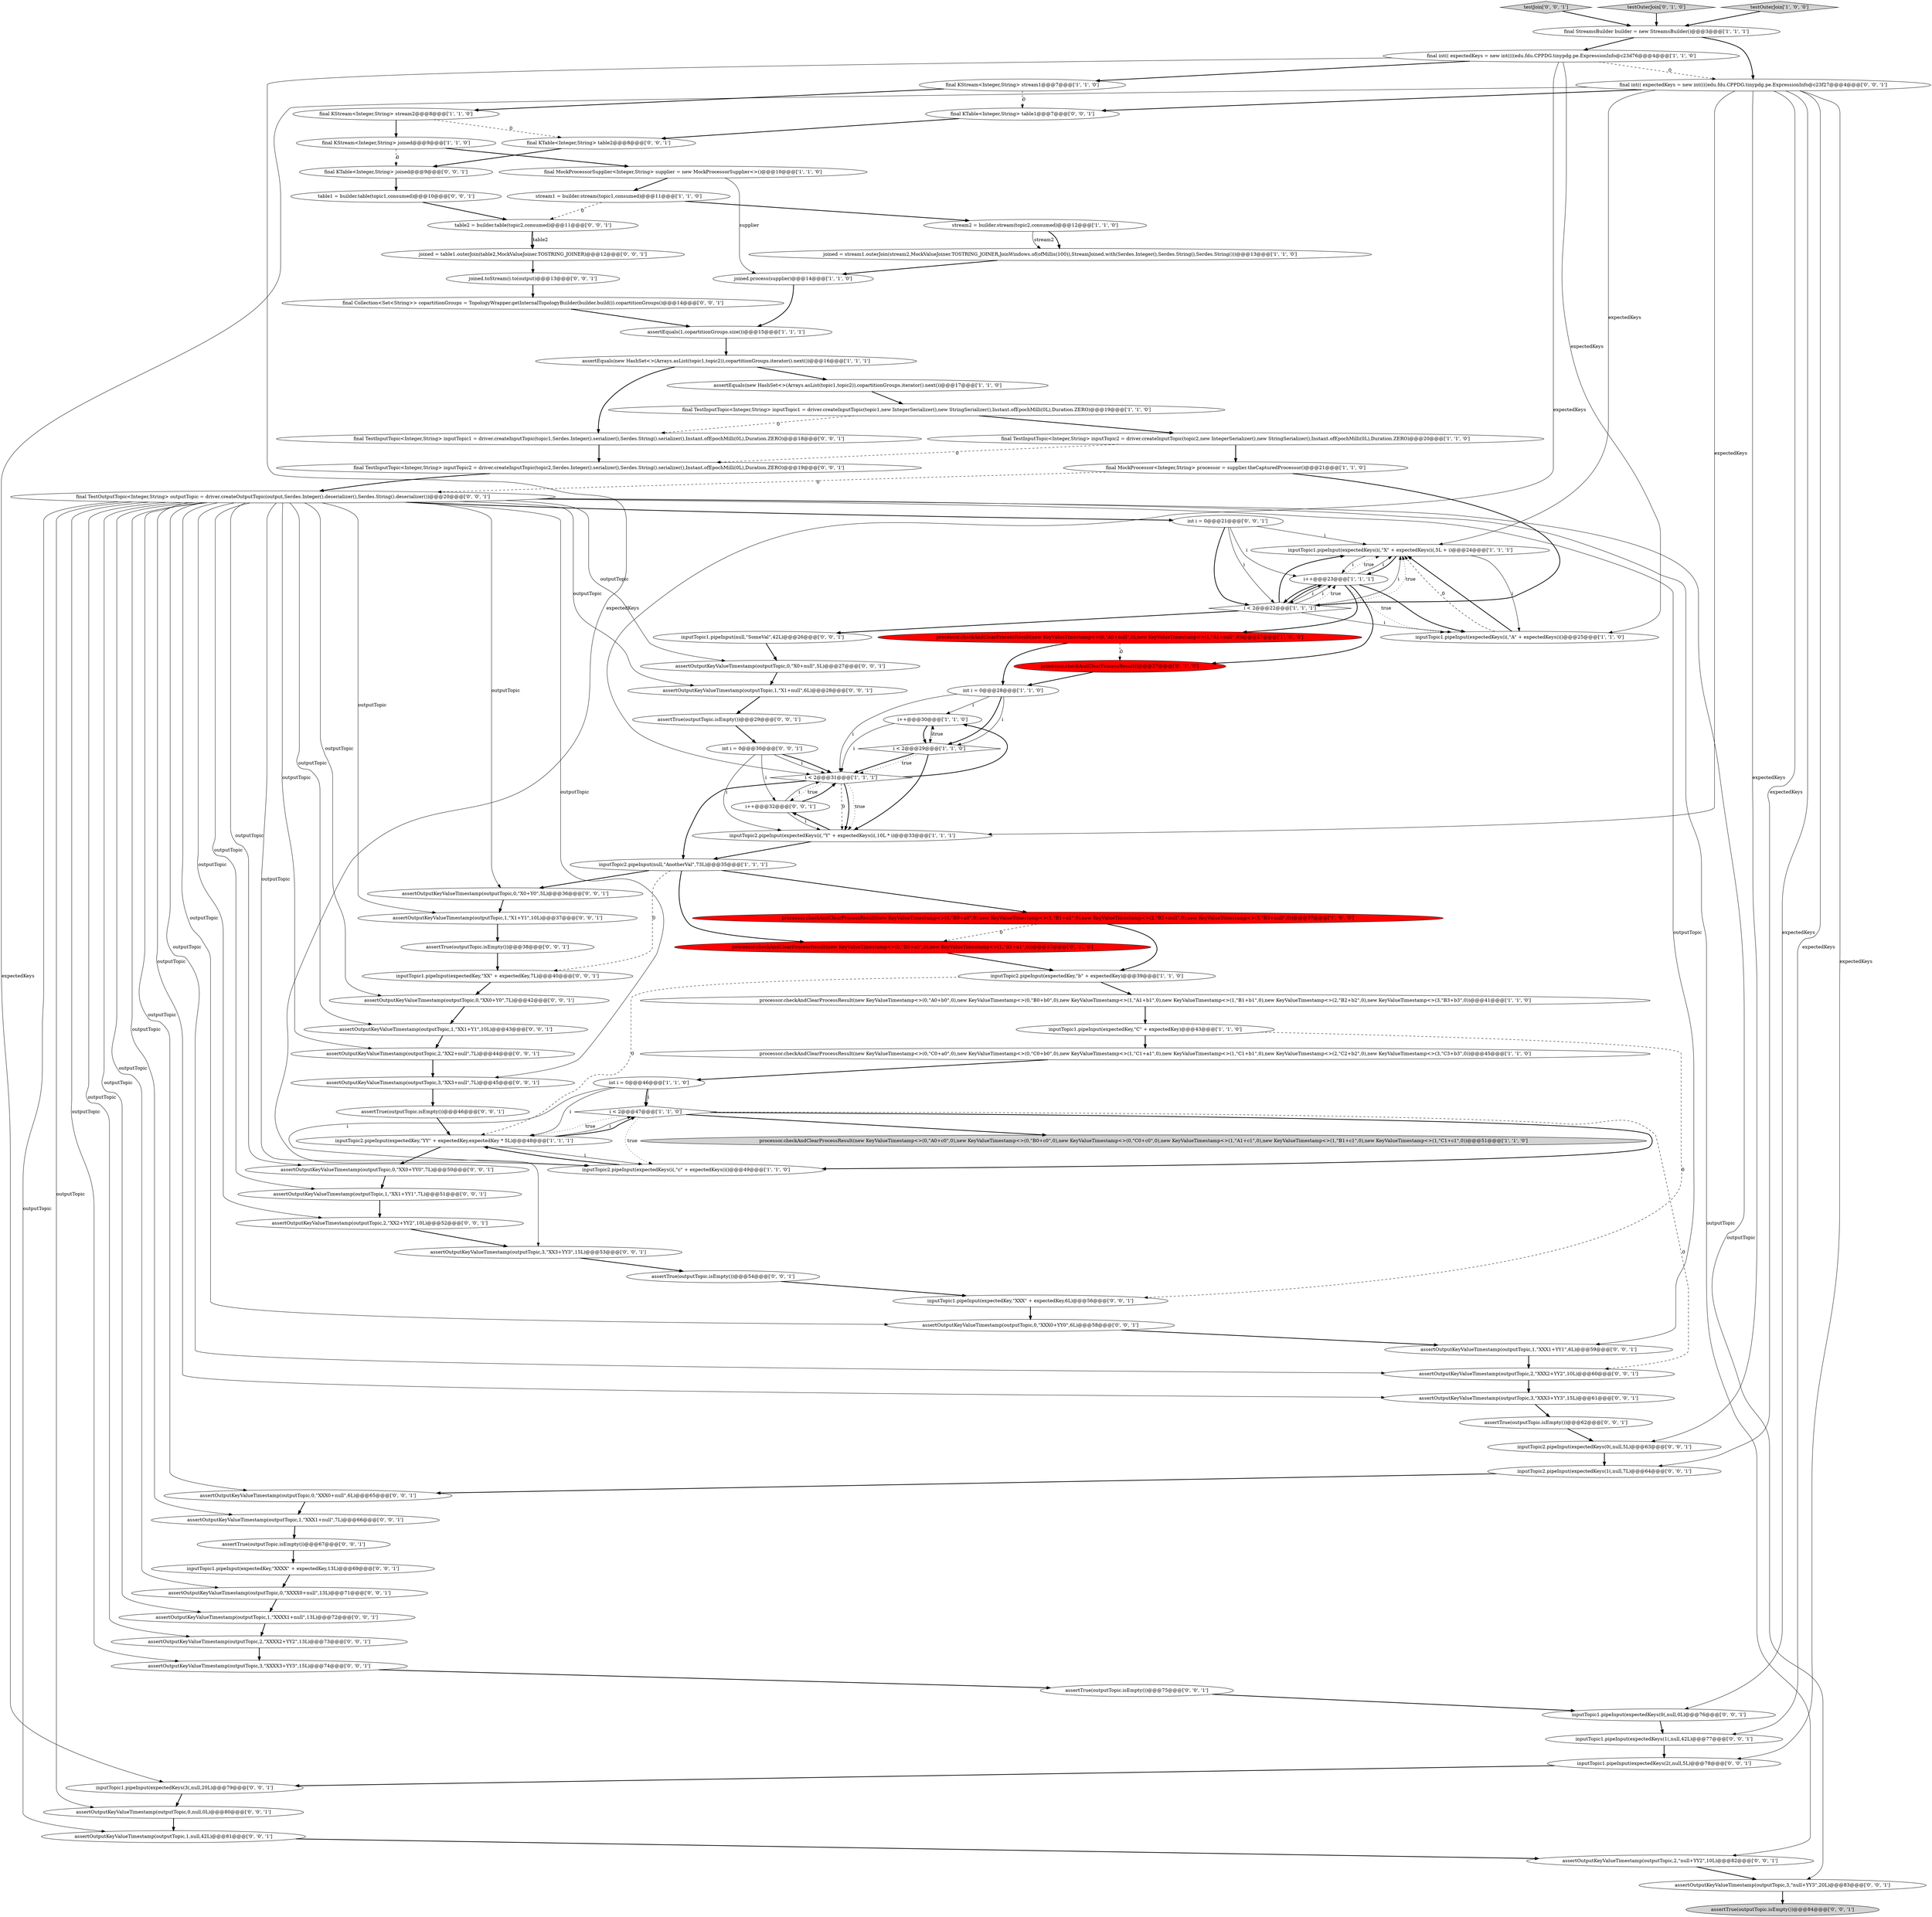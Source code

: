 digraph {
64 [style = filled, label = "final TestInputTopic<Integer,String> inputTopic1 = driver.createInputTopic(topic1,Serdes.Integer().serializer(),Serdes.String().serializer(),Instant.ofEpochMilli(0L),Duration.ZERO)@@@18@@@['0', '0', '1']", fillcolor = white, shape = ellipse image = "AAA0AAABBB3BBB"];
86 [style = filled, label = "inputTopic1.pipeInput(null,\"SomeVal\",42L)@@@26@@@['0', '0', '1']", fillcolor = white, shape = ellipse image = "AAA0AAABBB3BBB"];
25 [style = filled, label = "inputTopic1.pipeInput(expectedKeys(i(,\"A\" + expectedKeys(i()@@@25@@@['1', '1', '0']", fillcolor = white, shape = ellipse image = "AAA0AAABBB1BBB"];
28 [style = filled, label = "i++@@@30@@@['1', '1', '0']", fillcolor = white, shape = ellipse image = "AAA0AAABBB1BBB"];
52 [style = filled, label = "int i = 0@@@21@@@['0', '0', '1']", fillcolor = white, shape = ellipse image = "AAA0AAABBB3BBB"];
33 [style = filled, label = "final MockProcessorSupplier<Integer,String> supplier = new MockProcessorSupplier<>()@@@10@@@['1', '1', '0']", fillcolor = white, shape = ellipse image = "AAA0AAABBB1BBB"];
90 [style = filled, label = "assertOutputKeyValueTimestamp(outputTopic,1,\"XXX1+null\",7L)@@@66@@@['0', '0', '1']", fillcolor = white, shape = ellipse image = "AAA0AAABBB3BBB"];
68 [style = filled, label = "assertTrue(outputTopic.isEmpty())@@@84@@@['0', '0', '1']", fillcolor = lightgray, shape = ellipse image = "AAA0AAABBB3BBB"];
41 [style = filled, label = "table1 = builder.table(topic1,consumed)@@@10@@@['0', '0', '1']", fillcolor = white, shape = ellipse image = "AAA0AAABBB3BBB"];
35 [style = filled, label = "processor.checkAndClearProcessResult(new KeyValueTimestamp<>(0,\"A0+b0\",0),new KeyValueTimestamp<>(0,\"B0+b0\",0),new KeyValueTimestamp<>(1,\"A1+b1\",0),new KeyValueTimestamp<>(1,\"B1+b1\",0),new KeyValueTimestamp<>(2,\"B2+b2\",0),new KeyValueTimestamp<>(3,\"B3+b3\",0))@@@41@@@['1', '1', '0']", fillcolor = white, shape = ellipse image = "AAA0AAABBB1BBB"];
39 [style = filled, label = "processor.checkAndClearProcessResult()@@@27@@@['0', '1', '0']", fillcolor = red, shape = ellipse image = "AAA1AAABBB2BBB"];
26 [style = filled, label = "joined = stream1.outerJoin(stream2,MockValueJoiner.TOSTRING_JOINER,JoinWindows.of(ofMillis(100)),StreamJoined.with(Serdes.Integer(),Serdes.String(),Serdes.String()))@@@13@@@['1', '1', '0']", fillcolor = white, shape = ellipse image = "AAA0AAABBB1BBB"];
14 [style = filled, label = "processor.checkAndClearProcessResult(new KeyValueTimestamp<>(0,\"B0+a0\",0),new KeyValueTimestamp<>(1,\"B1+a1\",0),new KeyValueTimestamp<>(2,\"B2+null\",0),new KeyValueTimestamp<>(3,\"B3+null\",0))@@@37@@@['1', '0', '0']", fillcolor = red, shape = ellipse image = "AAA1AAABBB1BBB"];
32 [style = filled, label = "assertEquals(new HashSet<>(Arrays.asList(topic1,topic2)),copartitionGroups.iterator().next())@@@16@@@['1', '1', '1']", fillcolor = white, shape = ellipse image = "AAA0AAABBB1BBB"];
34 [style = filled, label = "final KStream<Integer,String> stream1@@@7@@@['1', '1', '0']", fillcolor = white, shape = ellipse image = "AAA0AAABBB1BBB"];
56 [style = filled, label = "assertOutputKeyValueTimestamp(outputTopic,2,\"XXX2+YY2\",10L)@@@60@@@['0', '0', '1']", fillcolor = white, shape = ellipse image = "AAA0AAABBB3BBB"];
29 [style = filled, label = "assertEquals(new HashSet<>(Arrays.asList(topic1,topic2)),copartitionGroups.iterator().next())@@@17@@@['1', '1', '0']", fillcolor = white, shape = ellipse image = "AAA0AAABBB1BBB"];
18 [style = filled, label = "final TestInputTopic<Integer,String> inputTopic2 = driver.createInputTopic(topic2,new IntegerSerializer(),new StringSerializer(),Instant.ofEpochMilli(0L),Duration.ZERO)@@@20@@@['1', '1', '0']", fillcolor = white, shape = ellipse image = "AAA0AAABBB1BBB"];
23 [style = filled, label = "processor.checkAndClearProcessResult(new KeyValueTimestamp<>(0,\"A0+null\",0),new KeyValueTimestamp<>(1,\"A1+null\",0))@@@27@@@['1', '0', '0']", fillcolor = red, shape = ellipse image = "AAA1AAABBB1BBB"];
100 [style = filled, label = "final TestInputTopic<Integer,String> inputTopic2 = driver.createInputTopic(topic2,Serdes.Integer().serializer(),Serdes.String().serializer(),Instant.ofEpochMilli(0L),Duration.ZERO)@@@19@@@['0', '0', '1']", fillcolor = white, shape = ellipse image = "AAA0AAABBB3BBB"];
21 [style = filled, label = "final KStream<Integer,String> stream2@@@8@@@['1', '1', '0']", fillcolor = white, shape = ellipse image = "AAA0AAABBB1BBB"];
47 [style = filled, label = "table2 = builder.table(topic2,consumed)@@@11@@@['0', '0', '1']", fillcolor = white, shape = ellipse image = "AAA0AAABBB3BBB"];
77 [style = filled, label = "inputTopic1.pipeInput(expectedKeys(3(,null,20L)@@@79@@@['0', '0', '1']", fillcolor = white, shape = ellipse image = "AAA0AAABBB3BBB"];
82 [style = filled, label = "final KTable<Integer,String> table1@@@7@@@['0', '0', '1']", fillcolor = white, shape = ellipse image = "AAA0AAABBB3BBB"];
37 [style = filled, label = "i < 2@@@47@@@['1', '1', '0']", fillcolor = white, shape = diamond image = "AAA0AAABBB1BBB"];
62 [style = filled, label = "assertOutputKeyValueTimestamp(outputTopic,3,\"XXX3+YY3\",15L)@@@61@@@['0', '0', '1']", fillcolor = white, shape = ellipse image = "AAA0AAABBB3BBB"];
85 [style = filled, label = "assertOutputKeyValueTimestamp(outputTopic,3,\"XX3+YY3\",15L)@@@53@@@['0', '0', '1']", fillcolor = white, shape = ellipse image = "AAA0AAABBB3BBB"];
15 [style = filled, label = "int i = 0@@@46@@@['1', '1', '0']", fillcolor = white, shape = ellipse image = "AAA0AAABBB1BBB"];
84 [style = filled, label = "inputTopic2.pipeInput(expectedKeys(1(,null,7L)@@@64@@@['0', '0', '1']", fillcolor = white, shape = ellipse image = "AAA0AAABBB3BBB"];
49 [style = filled, label = "assertOutputKeyValueTimestamp(outputTopic,3,\"XXXX3+YY3\",15L)@@@74@@@['0', '0', '1']", fillcolor = white, shape = ellipse image = "AAA0AAABBB3BBB"];
89 [style = filled, label = "assertOutputKeyValueTimestamp(outputTopic,1,\"X1+Y1\",10L)@@@37@@@['0', '0', '1']", fillcolor = white, shape = ellipse image = "AAA0AAABBB3BBB"];
45 [style = filled, label = "i++@@@32@@@['0', '0', '1']", fillcolor = white, shape = ellipse image = "AAA0AAABBB3BBB"];
93 [style = filled, label = "assertOutputKeyValueTimestamp(outputTopic,2,\"XXXX2+YY2\",13L)@@@73@@@['0', '0', '1']", fillcolor = white, shape = ellipse image = "AAA0AAABBB3BBB"];
58 [style = filled, label = "assertTrue(outputTopic.isEmpty())@@@75@@@['0', '0', '1']", fillcolor = white, shape = ellipse image = "AAA0AAABBB3BBB"];
78 [style = filled, label = "assertOutputKeyValueTimestamp(outputTopic,0,\"X0+null\",5L)@@@27@@@['0', '0', '1']", fillcolor = white, shape = ellipse image = "AAA0AAABBB3BBB"];
65 [style = filled, label = "assertOutputKeyValueTimestamp(outputTopic,1,\"X1+null\",6L)@@@28@@@['0', '0', '1']", fillcolor = white, shape = ellipse image = "AAA0AAABBB3BBB"];
20 [style = filled, label = "i < 2@@@31@@@['1', '1', '1']", fillcolor = white, shape = diamond image = "AAA0AAABBB1BBB"];
55 [style = filled, label = "assertOutputKeyValueTimestamp(outputTopic,0,\"XX0+YY0\",7L)@@@50@@@['0', '0', '1']", fillcolor = white, shape = ellipse image = "AAA0AAABBB3BBB"];
6 [style = filled, label = "int i = 0@@@28@@@['1', '1', '0']", fillcolor = white, shape = ellipse image = "AAA0AAABBB1BBB"];
76 [style = filled, label = "assertOutputKeyValueTimestamp(outputTopic,1,\"XX1+Y1\",10L)@@@43@@@['0', '0', '1']", fillcolor = white, shape = ellipse image = "AAA0AAABBB3BBB"];
1 [style = filled, label = "inputTopic2.pipeInput(expectedKeys(i(,\"Y\" + expectedKeys(i(,10L * i)@@@33@@@['1', '1', '1']", fillcolor = white, shape = ellipse image = "AAA0AAABBB1BBB"];
13 [style = filled, label = "inputTopic1.pipeInput(expectedKeys(i(,\"X\" + expectedKeys(i(,5L + i)@@@24@@@['1', '1', '1']", fillcolor = white, shape = ellipse image = "AAA0AAABBB1BBB"];
7 [style = filled, label = "processor.checkAndClearProcessResult(new KeyValueTimestamp<>(0,\"A0+c0\",0),new KeyValueTimestamp<>(0,\"B0+c0\",0),new KeyValueTimestamp<>(0,\"C0+c0\",0),new KeyValueTimestamp<>(1,\"A1+c1\",0),new KeyValueTimestamp<>(1,\"B1+c1\",0),new KeyValueTimestamp<>(1,\"C1+c1\",0))@@@51@@@['1', '1', '0']", fillcolor = lightgray, shape = ellipse image = "AAA0AAABBB1BBB"];
22 [style = filled, label = "stream2 = builder.stream(topic2,consumed)@@@12@@@['1', '1', '0']", fillcolor = white, shape = ellipse image = "AAA0AAABBB1BBB"];
98 [style = filled, label = "assertOutputKeyValueTimestamp(outputTopic,0,\"XX0+Y0\",7L)@@@42@@@['0', '0', '1']", fillcolor = white, shape = ellipse image = "AAA0AAABBB3BBB"];
59 [style = filled, label = "inputTopic1.pipeInput(expectedKey,\"XXX\" + expectedKey,6L)@@@56@@@['0', '0', '1']", fillcolor = white, shape = ellipse image = "AAA0AAABBB3BBB"];
73 [style = filled, label = "assertOutputKeyValueTimestamp(outputTopic,1,\"XX1+YY1\",7L)@@@51@@@['0', '0', '1']", fillcolor = white, shape = ellipse image = "AAA0AAABBB3BBB"];
11 [style = filled, label = "final TestInputTopic<Integer,String> inputTopic1 = driver.createInputTopic(topic1,new IntegerSerializer(),new StringSerializer(),Instant.ofEpochMilli(0L),Duration.ZERO)@@@19@@@['1', '1', '0']", fillcolor = white, shape = ellipse image = "AAA0AAABBB1BBB"];
67 [style = filled, label = "assertOutputKeyValueTimestamp(outputTopic,0,\"X0+Y0\",5L)@@@36@@@['0', '0', '1']", fillcolor = white, shape = ellipse image = "AAA0AAABBB3BBB"];
43 [style = filled, label = "inputTopic1.pipeInput(expectedKeys(1(,null,42L)@@@77@@@['0', '0', '1']", fillcolor = white, shape = ellipse image = "AAA0AAABBB3BBB"];
10 [style = filled, label = "stream1 = builder.stream(topic1,consumed)@@@11@@@['1', '1', '0']", fillcolor = white, shape = ellipse image = "AAA0AAABBB1BBB"];
12 [style = filled, label = "assertEquals(1,copartitionGroups.size())@@@15@@@['1', '1', '1']", fillcolor = white, shape = ellipse image = "AAA0AAABBB1BBB"];
44 [style = filled, label = "final KTable<Integer,String> table2@@@8@@@['0', '0', '1']", fillcolor = white, shape = ellipse image = "AAA0AAABBB3BBB"];
72 [style = filled, label = "inputTopic2.pipeInput(expectedKeys(0(,null,5L)@@@63@@@['0', '0', '1']", fillcolor = white, shape = ellipse image = "AAA0AAABBB3BBB"];
24 [style = filled, label = "i++@@@23@@@['1', '1', '1']", fillcolor = white, shape = ellipse image = "AAA0AAABBB1BBB"];
19 [style = filled, label = "i < 2@@@22@@@['1', '1', '1']", fillcolor = white, shape = diamond image = "AAA0AAABBB1BBB"];
48 [style = filled, label = "assertOutputKeyValueTimestamp(outputTopic,0,\"XXXX0+null\",13L)@@@71@@@['0', '0', '1']", fillcolor = white, shape = ellipse image = "AAA0AAABBB3BBB"];
80 [style = filled, label = "final KTable<Integer,String> joined@@@9@@@['0', '0', '1']", fillcolor = white, shape = ellipse image = "AAA0AAABBB3BBB"];
92 [style = filled, label = "assertOutputKeyValueTimestamp(outputTopic,2,\"XX2+null\",7L)@@@44@@@['0', '0', '1']", fillcolor = white, shape = ellipse image = "AAA0AAABBB3BBB"];
27 [style = filled, label = "inputTopic2.pipeInput(expectedKey,\"YY\" + expectedKey,expectedKey * 5L)@@@48@@@['1', '1', '1']", fillcolor = white, shape = ellipse image = "AAA0AAABBB1BBB"];
5 [style = filled, label = "processor.checkAndClearProcessResult(new KeyValueTimestamp<>(0,\"C0+a0\",0),new KeyValueTimestamp<>(0,\"C0+b0\",0),new KeyValueTimestamp<>(1,\"C1+a1\",0),new KeyValueTimestamp<>(1,\"C1+b1\",0),new KeyValueTimestamp<>(2,\"C2+b2\",0),new KeyValueTimestamp<>(3,\"C3+b3\",0))@@@45@@@['1', '1', '0']", fillcolor = white, shape = ellipse image = "AAA0AAABBB1BBB"];
2 [style = filled, label = "inputTopic2.pipeInput(null,\"AnotherVal\",73L)@@@35@@@['1', '1', '1']", fillcolor = white, shape = ellipse image = "AAA0AAABBB1BBB"];
91 [style = filled, label = "testJoin['0', '0', '1']", fillcolor = lightgray, shape = diamond image = "AAA0AAABBB3BBB"];
51 [style = filled, label = "assertTrue(outputTopic.isEmpty())@@@38@@@['0', '0', '1']", fillcolor = white, shape = ellipse image = "AAA0AAABBB3BBB"];
71 [style = filled, label = "assertTrue(outputTopic.isEmpty())@@@54@@@['0', '0', '1']", fillcolor = white, shape = ellipse image = "AAA0AAABBB3BBB"];
96 [style = filled, label = "assertTrue(outputTopic.isEmpty())@@@46@@@['0', '0', '1']", fillcolor = white, shape = ellipse image = "AAA0AAABBB3BBB"];
79 [style = filled, label = "joined.toStream().to(output)@@@13@@@['0', '0', '1']", fillcolor = white, shape = ellipse image = "AAA0AAABBB3BBB"];
3 [style = filled, label = "inputTopic2.pipeInput(expectedKey,\"b\" + expectedKey)@@@39@@@['1', '1', '0']", fillcolor = white, shape = ellipse image = "AAA0AAABBB1BBB"];
17 [style = filled, label = "final int(( expectedKeys = new int((((edu.fdu.CPPDG.tinypdg.pe.ExpressionInfo@c23d76@@@4@@@['1', '1', '0']", fillcolor = white, shape = ellipse image = "AAA0AAABBB1BBB"];
88 [style = filled, label = "assertTrue(outputTopic.isEmpty())@@@67@@@['0', '0', '1']", fillcolor = white, shape = ellipse image = "AAA0AAABBB3BBB"];
61 [style = filled, label = "assertTrue(outputTopic.isEmpty())@@@62@@@['0', '0', '1']", fillcolor = white, shape = ellipse image = "AAA0AAABBB3BBB"];
38 [style = filled, label = "testOuterJoin['0', '1', '0']", fillcolor = lightgray, shape = diamond image = "AAA0AAABBB2BBB"];
74 [style = filled, label = "assertOutputKeyValueTimestamp(outputTopic,2,\"null+YY2\",10L)@@@82@@@['0', '0', '1']", fillcolor = white, shape = ellipse image = "AAA0AAABBB3BBB"];
50 [style = filled, label = "inputTopic1.pipeInput(expectedKeys(2(,null,5L)@@@78@@@['0', '0', '1']", fillcolor = white, shape = ellipse image = "AAA0AAABBB3BBB"];
83 [style = filled, label = "assertOutputKeyValueTimestamp(outputTopic,1,\"XXXX1+null\",13L)@@@72@@@['0', '0', '1']", fillcolor = white, shape = ellipse image = "AAA0AAABBB3BBB"];
97 [style = filled, label = "assertOutputKeyValueTimestamp(outputTopic,1,\"XXX1+YY1\",6L)@@@59@@@['0', '0', '1']", fillcolor = white, shape = ellipse image = "AAA0AAABBB3BBB"];
16 [style = filled, label = "testOuterJoin['1', '0', '0']", fillcolor = lightgray, shape = diamond image = "AAA0AAABBB1BBB"];
60 [style = filled, label = "final Collection<Set<String>> copartitionGroups = TopologyWrapper.getInternalTopologyBuilder(builder.build()).copartitionGroups()@@@14@@@['0', '0', '1']", fillcolor = white, shape = ellipse image = "AAA0AAABBB3BBB"];
40 [style = filled, label = "processor.checkAndClearProcessResult(new KeyValueTimestamp<>(0,\"B0+a0\",0),new KeyValueTimestamp<>(1,\"B1+a1\",0))@@@37@@@['0', '1', '0']", fillcolor = red, shape = ellipse image = "AAA1AAABBB2BBB"];
87 [style = filled, label = "int i = 0@@@30@@@['0', '0', '1']", fillcolor = white, shape = ellipse image = "AAA0AAABBB3BBB"];
30 [style = filled, label = "i < 2@@@29@@@['1', '1', '0']", fillcolor = white, shape = diamond image = "AAA0AAABBB1BBB"];
99 [style = filled, label = "assertOutputKeyValueTimestamp(outputTopic,0,\"XXX0+null\",6L)@@@65@@@['0', '0', '1']", fillcolor = white, shape = ellipse image = "AAA0AAABBB3BBB"];
94 [style = filled, label = "assertOutputKeyValueTimestamp(outputTopic,0,\"XXX0+YY0\",6L)@@@58@@@['0', '0', '1']", fillcolor = white, shape = ellipse image = "AAA0AAABBB3BBB"];
8 [style = filled, label = "final MockProcessor<Integer,String> processor = supplier.theCapturedProcessor()@@@21@@@['1', '1', '0']", fillcolor = white, shape = ellipse image = "AAA0AAABBB1BBB"];
81 [style = filled, label = "joined = table1.outerJoin(table2,MockValueJoiner.TOSTRING_JOINER)@@@12@@@['0', '0', '1']", fillcolor = white, shape = ellipse image = "AAA0AAABBB3BBB"];
4 [style = filled, label = "inputTopic1.pipeInput(expectedKey,\"C\" + expectedKey)@@@43@@@['1', '1', '0']", fillcolor = white, shape = ellipse image = "AAA0AAABBB1BBB"];
66 [style = filled, label = "assertOutputKeyValueTimestamp(outputTopic,1,null,42L)@@@81@@@['0', '0', '1']", fillcolor = white, shape = ellipse image = "AAA0AAABBB3BBB"];
70 [style = filled, label = "assertTrue(outputTopic.isEmpty())@@@29@@@['0', '0', '1']", fillcolor = white, shape = ellipse image = "AAA0AAABBB3BBB"];
75 [style = filled, label = "assertOutputKeyValueTimestamp(outputTopic,2,\"XX2+YY2\",10L)@@@52@@@['0', '0', '1']", fillcolor = white, shape = ellipse image = "AAA0AAABBB3BBB"];
9 [style = filled, label = "inputTopic2.pipeInput(expectedKeys(i(,\"c\" + expectedKeys(i()@@@49@@@['1', '1', '0']", fillcolor = white, shape = ellipse image = "AAA0AAABBB1BBB"];
31 [style = filled, label = "joined.process(supplier)@@@14@@@['1', '1', '0']", fillcolor = white, shape = ellipse image = "AAA0AAABBB1BBB"];
95 [style = filled, label = "inputTopic1.pipeInput(expectedKeys(0(,null,0L)@@@76@@@['0', '0', '1']", fillcolor = white, shape = ellipse image = "AAA0AAABBB3BBB"];
69 [style = filled, label = "inputTopic1.pipeInput(expectedKey,\"XX\" + expectedKey,7L)@@@40@@@['0', '0', '1']", fillcolor = white, shape = ellipse image = "AAA0AAABBB3BBB"];
46 [style = filled, label = "inputTopic1.pipeInput(expectedKey,\"XXXX\" + expectedKey,13L)@@@69@@@['0', '0', '1']", fillcolor = white, shape = ellipse image = "AAA0AAABBB3BBB"];
57 [style = filled, label = "final TestOutputTopic<Integer,String> outputTopic = driver.createOutputTopic(output,Serdes.Integer().deserializer(),Serdes.String().deserializer())@@@20@@@['0', '0', '1']", fillcolor = white, shape = ellipse image = "AAA0AAABBB3BBB"];
36 [style = filled, label = "final StreamsBuilder builder = new StreamsBuilder()@@@3@@@['1', '1', '1']", fillcolor = white, shape = ellipse image = "AAA0AAABBB1BBB"];
53 [style = filled, label = "assertOutputKeyValueTimestamp(outputTopic,3,\"null+YY3\",20L)@@@83@@@['0', '0', '1']", fillcolor = white, shape = ellipse image = "AAA0AAABBB3BBB"];
0 [style = filled, label = "final KStream<Integer,String> joined@@@9@@@['1', '1', '0']", fillcolor = white, shape = ellipse image = "AAA0AAABBB1BBB"];
63 [style = filled, label = "assertOutputKeyValueTimestamp(outputTopic,3,\"XX3+null\",7L)@@@45@@@['0', '0', '1']", fillcolor = white, shape = ellipse image = "AAA0AAABBB3BBB"];
42 [style = filled, label = "assertOutputKeyValueTimestamp(outputTopic,0,null,0L)@@@80@@@['0', '0', '1']", fillcolor = white, shape = ellipse image = "AAA0AAABBB3BBB"];
54 [style = filled, label = "final int(( expectedKeys = new int((((edu.fdu.CPPDG.tinypdg.pe.ExpressionInfo@c23f27@@@4@@@['0', '0', '1']", fillcolor = white, shape = ellipse image = "AAA0AAABBB3BBB"];
14->3 [style = bold, label=""];
57->93 [style = solid, label="outputTopic"];
90->88 [style = bold, label=""];
24->25 [style = dotted, label="true"];
30->20 [style = bold, label=""];
62->61 [style = bold, label=""];
27->37 [style = solid, label="i"];
24->39 [style = bold, label=""];
48->83 [style = bold, label=""];
93->49 [style = bold, label=""];
5->15 [style = bold, label=""];
39->6 [style = bold, label=""];
57->63 [style = solid, label="outputTopic"];
84->99 [style = bold, label=""];
2->67 [style = bold, label=""];
73->75 [style = bold, label=""];
46->48 [style = bold, label=""];
17->25 [style = solid, label="expectedKeys"];
37->9 [style = bold, label=""];
19->24 [style = bold, label=""];
47->81 [style = solid, label="table2"];
3->35 [style = bold, label=""];
57->90 [style = solid, label="outputTopic"];
57->75 [style = solid, label="outputTopic"];
19->24 [style = solid, label="i"];
85->71 [style = bold, label=""];
27->9 [style = solid, label="i"];
83->93 [style = bold, label=""];
51->69 [style = bold, label=""];
96->27 [style = bold, label=""];
23->39 [style = dashed, label="0"];
2->14 [style = bold, label=""];
81->79 [style = bold, label=""];
57->49 [style = solid, label="outputTopic"];
36->17 [style = bold, label=""];
25->13 [style = dashed, label="0"];
91->36 [style = bold, label=""];
54->95 [style = solid, label="expectedKeys"];
72->84 [style = bold, label=""];
28->20 [style = solid, label="i"];
24->19 [style = bold, label=""];
54->1 [style = solid, label="expectedKeys"];
21->0 [style = bold, label=""];
28->30 [style = bold, label=""];
13->25 [style = solid, label="i"];
57->94 [style = solid, label="outputTopic"];
49->58 [style = bold, label=""];
94->97 [style = bold, label=""];
57->55 [style = solid, label="outputTopic"];
76->92 [style = bold, label=""];
56->62 [style = bold, label=""];
19->86 [style = bold, label=""];
86->78 [style = bold, label=""];
67->89 [style = bold, label=""];
52->19 [style = bold, label=""];
57->92 [style = solid, label="outputTopic"];
37->9 [style = dotted, label="true"];
57->73 [style = solid, label="outputTopic"];
11->18 [style = bold, label=""];
80->41 [style = bold, label=""];
0->80 [style = dashed, label="0"];
88->46 [style = bold, label=""];
20->1 [style = dashed, label="0"];
19->25 [style = solid, label="i"];
17->34 [style = bold, label=""];
17->9 [style = solid, label="expectedKeys"];
15->9 [style = solid, label="i"];
54->13 [style = solid, label="expectedKeys"];
50->77 [style = bold, label=""];
57->66 [style = solid, label="outputTopic"];
19->13 [style = bold, label=""];
52->13 [style = solid, label="i"];
77->42 [style = bold, label=""];
15->27 [style = solid, label="i"];
40->3 [style = bold, label=""];
17->20 [style = solid, label="expectedKeys"];
2->69 [style = dashed, label="0"];
53->68 [style = bold, label=""];
54->84 [style = solid, label="expectedKeys"];
69->98 [style = bold, label=""];
64->100 [style = bold, label=""];
4->59 [style = dashed, label="0"];
79->60 [style = bold, label=""];
30->28 [style = dotted, label="true"];
15->37 [style = solid, label="i"];
1->45 [style = bold, label=""];
52->19 [style = solid, label="i"];
44->80 [style = bold, label=""];
47->81 [style = bold, label=""];
29->11 [style = bold, label=""];
32->64 [style = bold, label=""];
98->76 [style = bold, label=""];
61->72 [style = bold, label=""];
54->72 [style = solid, label="expectedKeys"];
57->74 [style = solid, label="outputTopic"];
52->24 [style = solid, label="i"];
14->40 [style = dashed, label="0"];
60->12 [style = bold, label=""];
28->30 [style = solid, label="i"];
57->65 [style = solid, label="outputTopic"];
22->26 [style = bold, label=""];
97->56 [style = bold, label=""];
24->13 [style = dotted, label="true"];
16->36 [style = bold, label=""];
87->20 [style = bold, label=""];
6->20 [style = solid, label="i"];
13->24 [style = bold, label=""];
24->13 [style = solid, label="i"];
6->28 [style = solid, label="i"];
54->82 [style = bold, label=""];
11->64 [style = dashed, label="0"];
54->50 [style = solid, label="expectedKeys"];
57->99 [style = solid, label="outputTopic"];
3->27 [style = dashed, label="0"];
8->57 [style = dashed, label="0"];
57->56 [style = solid, label="outputTopic"];
12->32 [style = bold, label=""];
87->1 [style = solid, label="i"];
45->1 [style = solid, label="i"];
20->1 [style = bold, label=""];
45->20 [style = bold, label=""];
57->97 [style = solid, label="outputTopic"];
87->45 [style = solid, label="i"];
19->24 [style = dotted, label="true"];
31->12 [style = bold, label=""];
37->7 [style = bold, label=""];
92->63 [style = bold, label=""];
45->20 [style = solid, label="i"];
9->27 [style = bold, label=""];
57->78 [style = solid, label="outputTopic"];
37->56 [style = dashed, label="0"];
57->67 [style = solid, label="outputTopic"];
27->37 [style = bold, label=""];
26->31 [style = bold, label=""];
19->13 [style = solid, label="i"];
78->65 [style = bold, label=""];
27->55 [style = bold, label=""];
57->53 [style = solid, label="outputTopic"];
20->1 [style = dotted, label="true"];
57->85 [style = solid, label="outputTopic"];
30->20 [style = dotted, label="true"];
24->25 [style = bold, label=""];
71->59 [style = bold, label=""];
23->6 [style = bold, label=""];
63->96 [style = bold, label=""];
57->76 [style = solid, label="outputTopic"];
18->100 [style = dashed, label="0"];
34->82 [style = dashed, label="0"];
13->24 [style = solid, label="i"];
1->2 [style = bold, label=""];
18->8 [style = bold, label=""];
41->47 [style = bold, label=""];
6->30 [style = bold, label=""];
99->90 [style = bold, label=""];
37->27 [style = dotted, label="true"];
15->37 [style = bold, label=""];
4->5 [style = bold, label=""];
87->20 [style = solid, label="i"];
34->21 [style = bold, label=""];
24->23 [style = bold, label=""];
10->22 [style = bold, label=""];
75->85 [style = bold, label=""];
57->62 [style = solid, label="outputTopic"];
33->31 [style = solid, label="supplier"];
43->50 [style = bold, label=""];
57->83 [style = solid, label="outputTopic"];
30->1 [style = bold, label=""];
65->70 [style = bold, label=""];
22->26 [style = solid, label="stream2"];
21->44 [style = dashed, label="0"];
25->13 [style = bold, label=""];
8->19 [style = bold, label=""];
55->73 [style = bold, label=""];
20->28 [style = bold, label=""];
42->66 [style = bold, label=""];
66->74 [style = bold, label=""];
38->36 [style = bold, label=""];
33->10 [style = bold, label=""];
19->13 [style = dotted, label="true"];
2->40 [style = bold, label=""];
20->45 [style = dotted, label="true"];
35->4 [style = bold, label=""];
74->53 [style = bold, label=""];
57->89 [style = solid, label="outputTopic"];
20->2 [style = bold, label=""];
32->29 [style = bold, label=""];
57->52 [style = bold, label=""];
100->57 [style = bold, label=""];
57->42 [style = solid, label="outputTopic"];
0->33 [style = bold, label=""];
6->30 [style = solid, label="i"];
24->19 [style = solid, label="i"];
70->87 [style = bold, label=""];
54->77 [style = solid, label="expectedKeys"];
54->43 [style = solid, label="expectedKeys"];
57->98 [style = solid, label="outputTopic"];
36->54 [style = bold, label=""];
95->43 [style = bold, label=""];
58->95 [style = bold, label=""];
57->48 [style = solid, label="outputTopic"];
10->47 [style = dashed, label="0"];
59->94 [style = bold, label=""];
82->44 [style = bold, label=""];
17->54 [style = dashed, label="0"];
89->51 [style = bold, label=""];
}
